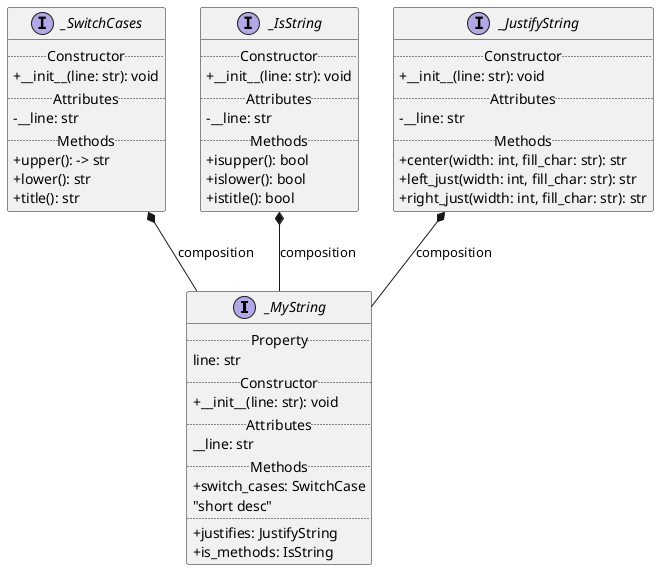@startuml
skinparam classAttributeIconSize 0

InterFace _MyString {
.. Property ..
line: str
.. Constructor ..
+__init__(line: str): void
.. Attributes ..
__line: str
.. Methods ..
+switch_cases: SwitchCase
"short desc"
..
+justifies: JustifyString
+is_methods: IsString
}

interface _SwitchCases {
    .. Constructor ..
    +__init__(line: str): void
    .. Attributes ..
    -__line: str
    .. Methods ..
    +upper(): -> str
    +lower(): str
    +title(): str
}

interface _IsString {
    .. Constructor ..
    +__init__(line: str): void
    .. Attributes ..
    -__line: str
    .. Methods ..
    +isupper(): bool
    +islower(): bool
    +istitle(): bool
}

interface _JustifyString {
    .. Constructor ..
    +__init__(line: str): void
    .. Attributes ..
    -__line: str
    .. Methods ..
    +center(width: int, fill_char: str): str
    +left_just(width: int, fill_char: str): str
    +right_just(width: int, fill_char: str): str
}

_SwitchCases *-- _MyString: composition
_IsString *-- _MyString: composition
_JustifyString *-- _MyString: composition

@enduml
